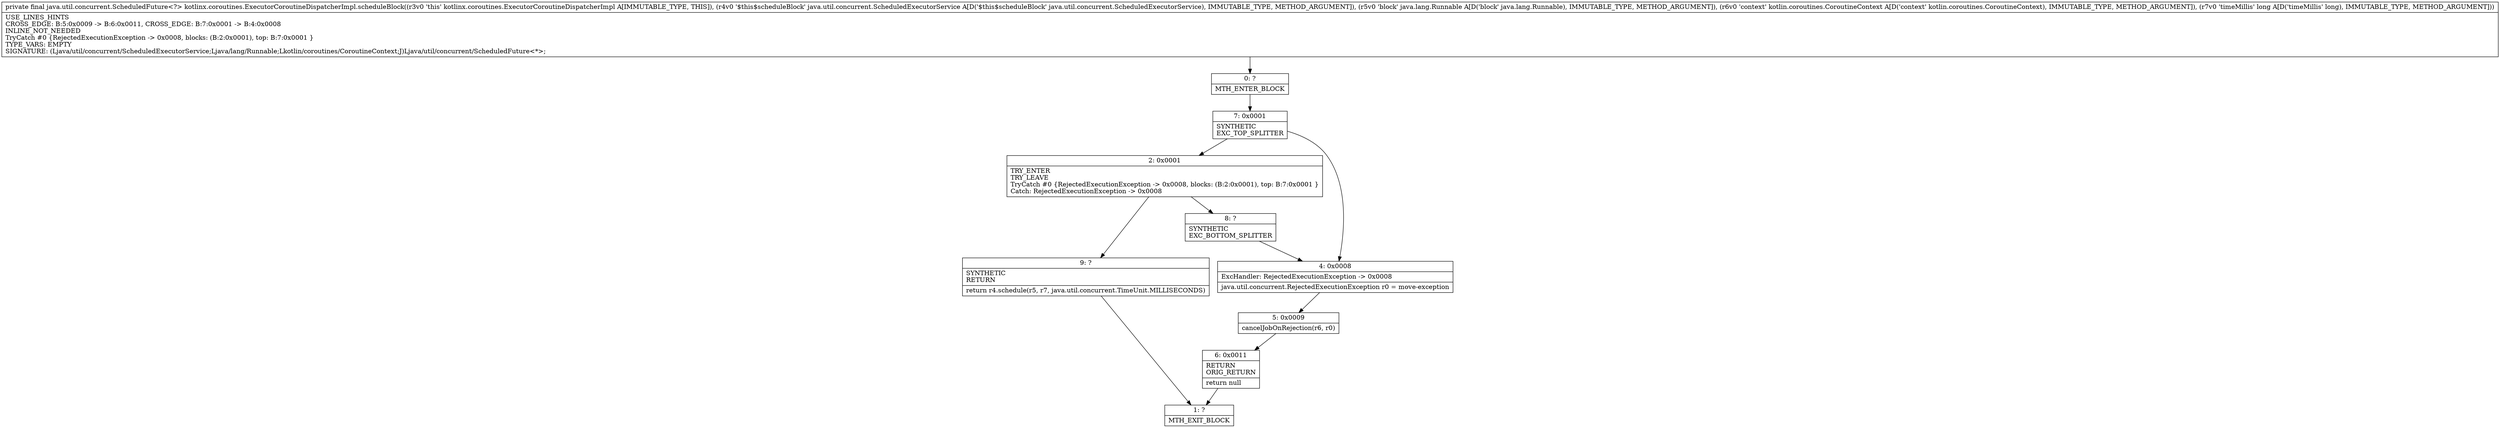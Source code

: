 digraph "CFG forkotlinx.coroutines.ExecutorCoroutineDispatcherImpl.scheduleBlock(Ljava\/util\/concurrent\/ScheduledExecutorService;Ljava\/lang\/Runnable;Lkotlin\/coroutines\/CoroutineContext;J)Ljava\/util\/concurrent\/ScheduledFuture;" {
Node_0 [shape=record,label="{0\:\ ?|MTH_ENTER_BLOCK\l}"];
Node_7 [shape=record,label="{7\:\ 0x0001|SYNTHETIC\lEXC_TOP_SPLITTER\l}"];
Node_2 [shape=record,label="{2\:\ 0x0001|TRY_ENTER\lTRY_LEAVE\lTryCatch #0 \{RejectedExecutionException \-\> 0x0008, blocks: (B:2:0x0001), top: B:7:0x0001 \}\lCatch: RejectedExecutionException \-\> 0x0008\l}"];
Node_8 [shape=record,label="{8\:\ ?|SYNTHETIC\lEXC_BOTTOM_SPLITTER\l}"];
Node_9 [shape=record,label="{9\:\ ?|SYNTHETIC\lRETURN\l|return r4.schedule(r5, r7, java.util.concurrent.TimeUnit.MILLISECONDS)\l}"];
Node_1 [shape=record,label="{1\:\ ?|MTH_EXIT_BLOCK\l}"];
Node_4 [shape=record,label="{4\:\ 0x0008|ExcHandler: RejectedExecutionException \-\> 0x0008\l|java.util.concurrent.RejectedExecutionException r0 = move\-exception\l}"];
Node_5 [shape=record,label="{5\:\ 0x0009|cancelJobOnRejection(r6, r0)\l}"];
Node_6 [shape=record,label="{6\:\ 0x0011|RETURN\lORIG_RETURN\l|return null\l}"];
MethodNode[shape=record,label="{private final java.util.concurrent.ScheduledFuture\<?\> kotlinx.coroutines.ExecutorCoroutineDispatcherImpl.scheduleBlock((r3v0 'this' kotlinx.coroutines.ExecutorCoroutineDispatcherImpl A[IMMUTABLE_TYPE, THIS]), (r4v0 '$this$scheduleBlock' java.util.concurrent.ScheduledExecutorService A[D('$this$scheduleBlock' java.util.concurrent.ScheduledExecutorService), IMMUTABLE_TYPE, METHOD_ARGUMENT]), (r5v0 'block' java.lang.Runnable A[D('block' java.lang.Runnable), IMMUTABLE_TYPE, METHOD_ARGUMENT]), (r6v0 'context' kotlin.coroutines.CoroutineContext A[D('context' kotlin.coroutines.CoroutineContext), IMMUTABLE_TYPE, METHOD_ARGUMENT]), (r7v0 'timeMillis' long A[D('timeMillis' long), IMMUTABLE_TYPE, METHOD_ARGUMENT]))  | USE_LINES_HINTS\lCROSS_EDGE: B:5:0x0009 \-\> B:6:0x0011, CROSS_EDGE: B:7:0x0001 \-\> B:4:0x0008\lINLINE_NOT_NEEDED\lTryCatch #0 \{RejectedExecutionException \-\> 0x0008, blocks: (B:2:0x0001), top: B:7:0x0001 \}\lTYPE_VARS: EMPTY\lSIGNATURE: (Ljava\/util\/concurrent\/ScheduledExecutorService;Ljava\/lang\/Runnable;Lkotlin\/coroutines\/CoroutineContext;J)Ljava\/util\/concurrent\/ScheduledFuture\<*\>;\l}"];
MethodNode -> Node_0;Node_0 -> Node_7;
Node_7 -> Node_2;
Node_7 -> Node_4;
Node_2 -> Node_8;
Node_2 -> Node_9;
Node_8 -> Node_4;
Node_9 -> Node_1;
Node_4 -> Node_5;
Node_5 -> Node_6;
Node_6 -> Node_1;
}


